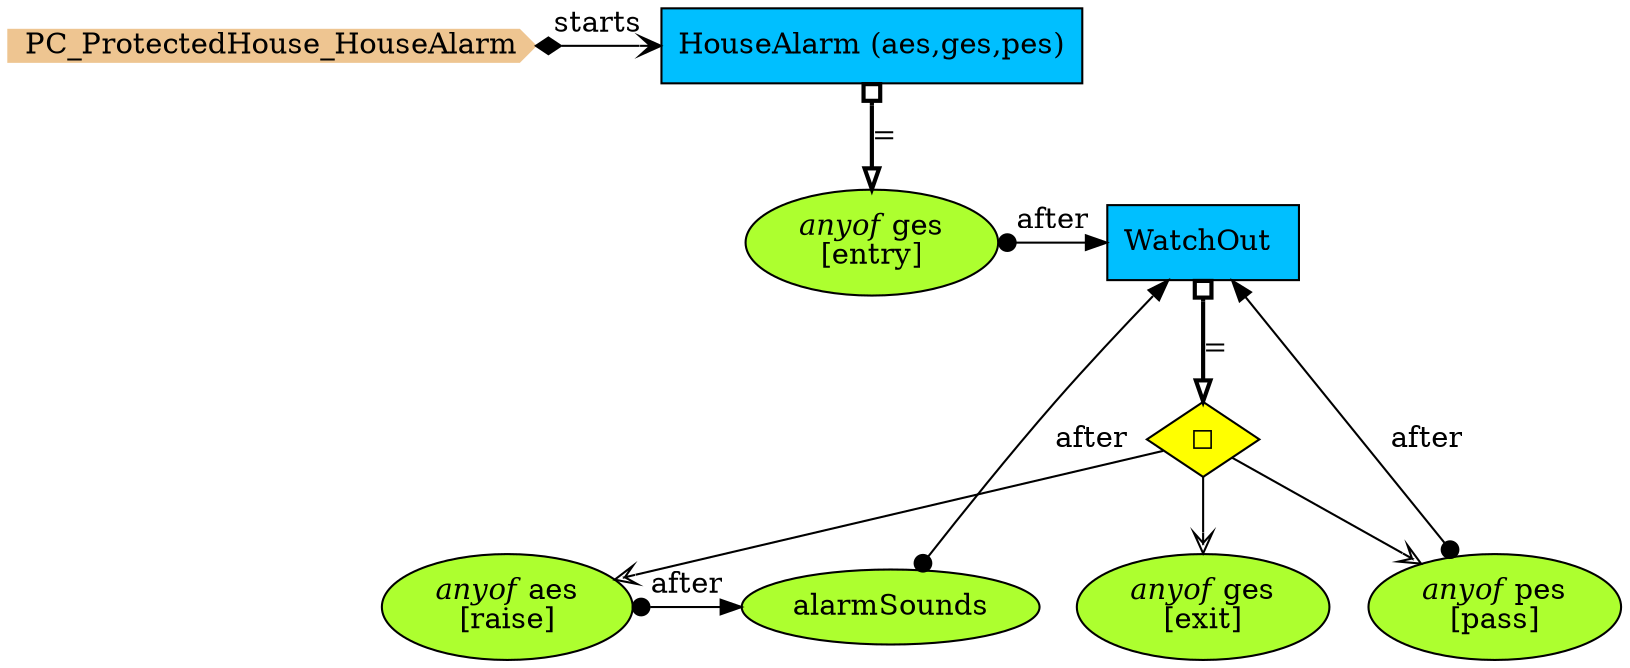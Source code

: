 digraph {
StartN_ [shape = cds,color=burlywood2,style=filled,height=.2,width=.2, label =PC_ProtectedHouse_HouseAlarm];
alarmSounds [shape=ellipse,fillcolor=greenyellow,style = filled,label="alarmSounds"];
exit [shape=ellipse,fillcolor=greenyellow,style = filled,label=<<I>anyof</I> ges<br/>[exit]>];
pass [shape=ellipse,fillcolor=greenyellow,style = filled,label=<<I>anyof</I> pes<br/>[pass]>];
raise [shape=ellipse,fillcolor=greenyellow,style = filled,label=<<I>anyof</I> aes<br/>[raise]>];
WatchOut [shape=box,fillcolor=deepskyblue,style = filled,label="WatchOut "];
OpWatchOut [shape=diamond,fillcolor=yellow,style = filled,label="◻︎"];
entry [shape=ellipse,fillcolor=greenyellow,style = filled,label=<<I>anyof</I> ges<br/>[entry]>];
HouseAlarm [shape=box,fillcolor=deepskyblue,style = filled,label="HouseAlarm (aes,ges,pes)"];

{rank=min;StartN_,HouseAlarm}
{rank=same;entry,WatchOut}
{rank=same;raise,alarmSounds}

pass->WatchOut[arrowtail=dot,dir=both,label="after"];
alarmSounds->WatchOut[arrowtail=dot,dir=both,label="after"];
raise->alarmSounds[arrowtail=dot,dir=both,label="after"];
OpWatchOut->exit[arrowhead="vee",fillcolor=white];
OpWatchOut->pass[arrowhead="vee",fillcolor=white];
OpWatchOut->raise[arrowhead="vee",fillcolor=white];
entry->WatchOut[arrowtail=dot,dir=both,label="after"];
StartN_->HouseAlarm[arrowhead="open",arrowtail=diamond,dir=both,label="starts"];
WatchOut->OpWatchOut[arrowhead="onormal",dir=both,arrowtail=obox,penwidth=2,label="="];
HouseAlarm->entry[arrowhead="onormal",dir=both,arrowtail=obox,penwidth=2,label="="];
}